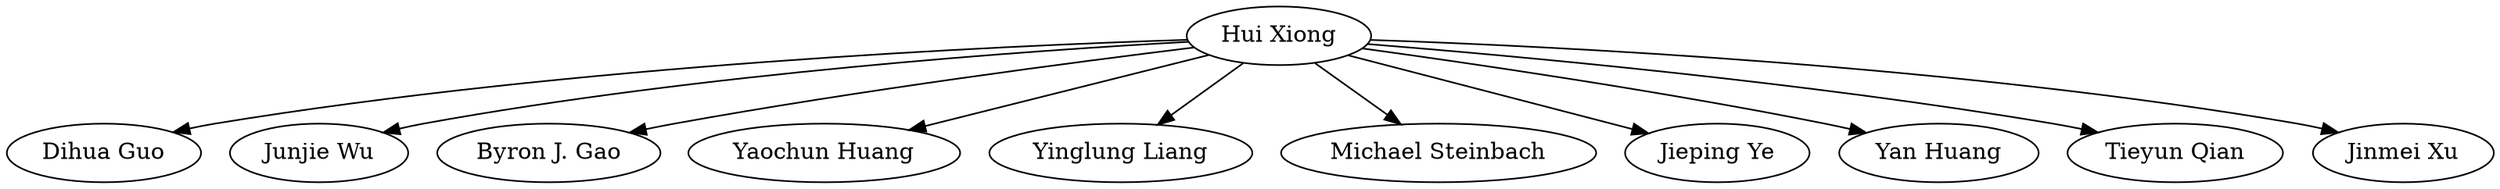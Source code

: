 strict digraph G{
"Hui Xiong" -> "Dihua Guo"
"Hui Xiong" -> "Junjie Wu"
"Hui Xiong" -> "Byron J. Gao"
"Hui Xiong" -> "Yaochun Huang"
"Hui Xiong" -> "Yinglung Liang"
"Hui Xiong" -> "Michael Steinbach"
"Hui Xiong" -> "Jieping Ye"
"Hui Xiong" -> "Yan Huang"
"Hui Xiong" -> "Tieyun Qian"
"Hui Xiong" -> "Jinmei Xu"
}